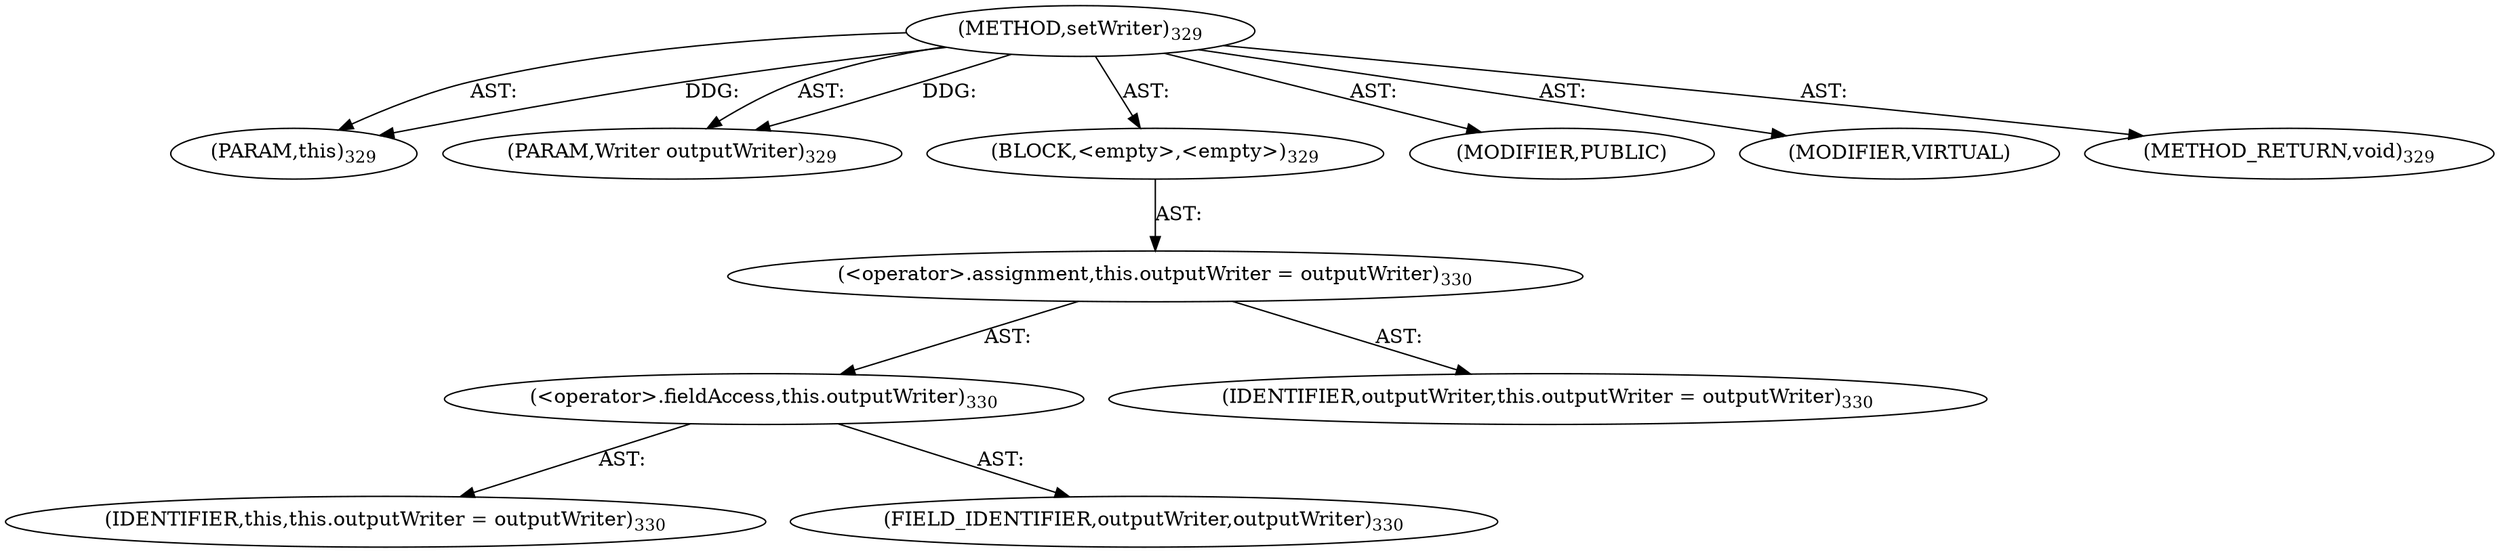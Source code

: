 digraph "setWriter" {  
"111669149710" [label = <(METHOD,setWriter)<SUB>329</SUB>> ]
"115964117001" [label = <(PARAM,this)<SUB>329</SUB>> ]
"115964117034" [label = <(PARAM,Writer outputWriter)<SUB>329</SUB>> ]
"25769803798" [label = <(BLOCK,&lt;empty&gt;,&lt;empty&gt;)<SUB>329</SUB>> ]
"30064771138" [label = <(&lt;operator&gt;.assignment,this.outputWriter = outputWriter)<SUB>330</SUB>> ]
"30064771139" [label = <(&lt;operator&gt;.fieldAccess,this.outputWriter)<SUB>330</SUB>> ]
"68719476745" [label = <(IDENTIFIER,this,this.outputWriter = outputWriter)<SUB>330</SUB>> ]
"55834574872" [label = <(FIELD_IDENTIFIER,outputWriter,outputWriter)<SUB>330</SUB>> ]
"68719476822" [label = <(IDENTIFIER,outputWriter,this.outputWriter = outputWriter)<SUB>330</SUB>> ]
"133143986222" [label = <(MODIFIER,PUBLIC)> ]
"133143986223" [label = <(MODIFIER,VIRTUAL)> ]
"128849018894" [label = <(METHOD_RETURN,void)<SUB>329</SUB>> ]
  "111669149710" -> "115964117001"  [ label = "AST: "] 
  "111669149710" -> "115964117034"  [ label = "AST: "] 
  "111669149710" -> "25769803798"  [ label = "AST: "] 
  "111669149710" -> "133143986222"  [ label = "AST: "] 
  "111669149710" -> "133143986223"  [ label = "AST: "] 
  "111669149710" -> "128849018894"  [ label = "AST: "] 
  "25769803798" -> "30064771138"  [ label = "AST: "] 
  "30064771138" -> "30064771139"  [ label = "AST: "] 
  "30064771138" -> "68719476822"  [ label = "AST: "] 
  "30064771139" -> "68719476745"  [ label = "AST: "] 
  "30064771139" -> "55834574872"  [ label = "AST: "] 
  "111669149710" -> "115964117001"  [ label = "DDG: "] 
  "111669149710" -> "115964117034"  [ label = "DDG: "] 
}
